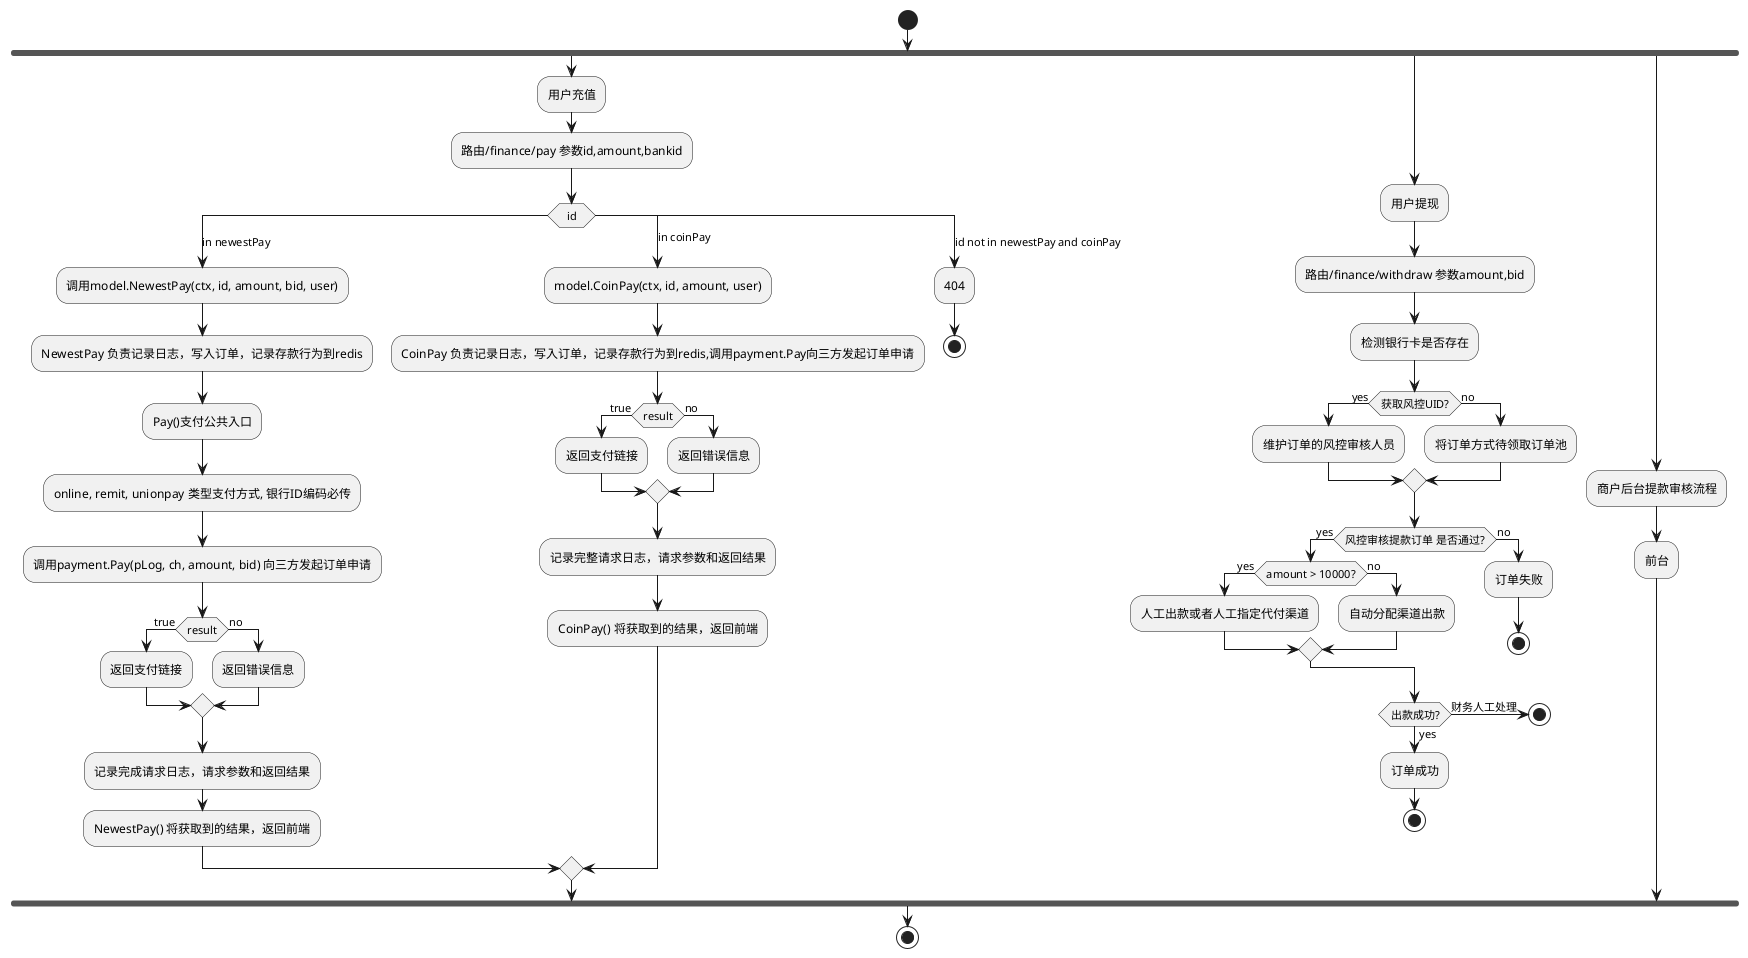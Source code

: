 @startuml

start
fork
    :用户充值;
    :路由/finance/pay 参数id,amount,bankid;

    switch (id)
    case (in newestPay)
       :调用model.NewestPay(ctx, id, amount, bid, user);
       :NewestPay 负责记录日志，写入订单，记录存款行为到redis;
       :Pay()支付公共入口;
       :online, remit, unionpay 类型支付方式, 银行ID编码必传;
       :调用payment.Pay(pLog, ch, amount, bid) 向三方发起订单申请;
       if (result) is (true) then
         :返回支付链接;
       else (no)
         :返回错误信息;
       endif
       :记录完成请求日志，请求参数和返回结果;
       :NewestPay() 将获取到的结果，返回前端;
    case (in coinPay)
        :model.CoinPay(ctx, id, amount, user);
        :CoinPay 负责记录日志，写入订单，记录存款行为到redis,调用payment.Pay向三方发起订单申请;
        if (result) is (true) then
            :返回支付链接;
            else (no)
                :返回错误信息;
            endif
        :记录完整请求日志，请求参数和返回结果;
        :CoinPay() 将获取到的结果，返回前端;
    case (id not in newestPay and coinPay)
      :404;
      stop
    endswitch
fork again
    :用户提现;
    :路由/finance/withdraw 参数amount,bid;
    :检测银行卡是否存在;
    if (获取风控UID?) is (yes) then
      :维护订单的风控审核人员;
    else (no)
      :将订单方式待领取订单池;
    endif
    if (风控审核提款订单 是否通过?) is (yes) then
        if (amount > 10000?) is (yes) then
          :人工出款或者人工指定代付渠道;
        else (no)
          :自动分配渠道出款;
        endif
    else (no)
      :订单失败;
      stop
    endif;
    if (出款成功?) is (yes) then
      :订单成功;
      stop
    else (财务人工处理)
      stop
    endif
fork again
    :商户后台提款审核流程;
    :前台;
end fork
stop
@enduml

